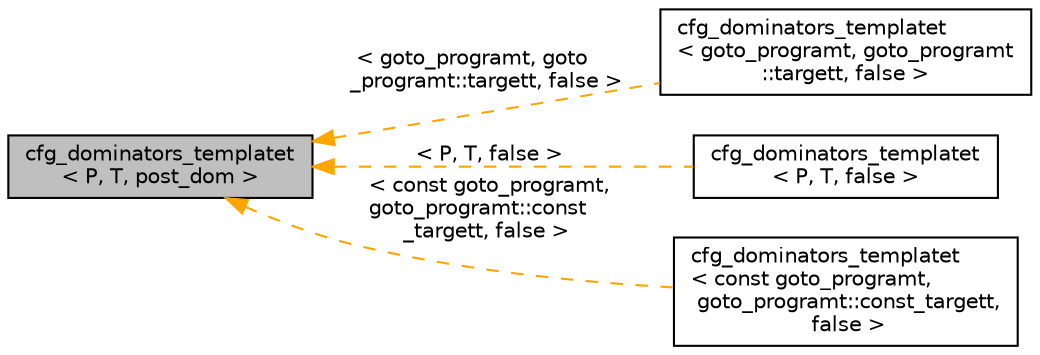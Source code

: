 digraph "cfg_dominators_templatet&lt; P, T, post_dom &gt;"
{
 // LATEX_PDF_SIZE
  bgcolor="transparent";
  edge [fontname="Helvetica",fontsize="10",labelfontname="Helvetica",labelfontsize="10"];
  node [fontname="Helvetica",fontsize="10",shape=record];
  rankdir="LR";
  Node1 [label="cfg_dominators_templatet\l\< P, T, post_dom \>",height=0.2,width=0.4,color="black", fillcolor="grey75", style="filled", fontcolor="black",tooltip="Dominator graph."];
  Node1 -> Node2 [dir="back",color="orange",fontsize="10",style="dashed",label=" \< goto_programt, goto\l_programt::targett, false \>" ,fontname="Helvetica"];
  Node2 [label="cfg_dominators_templatet\l\< goto_programt, goto_programt\l::targett, false \>",height=0.2,width=0.4,color="black",URL="$classcfg__dominators__templatet.html",tooltip=" "];
  Node1 -> Node3 [dir="back",color="orange",fontsize="10",style="dashed",label=" \< P, T, false \>" ,fontname="Helvetica"];
  Node3 [label="cfg_dominators_templatet\l\< P, T, false \>",height=0.2,width=0.4,color="black",URL="$classcfg__dominators__templatet.html",tooltip=" "];
  Node1 -> Node4 [dir="back",color="orange",fontsize="10",style="dashed",label=" \< const goto_programt,\l goto_programt::const\l_targett, false \>" ,fontname="Helvetica"];
  Node4 [label="cfg_dominators_templatet\l\< const goto_programt,\l goto_programt::const_targett,\l false \>",height=0.2,width=0.4,color="black",URL="$classcfg__dominators__templatet.html",tooltip=" "];
}
